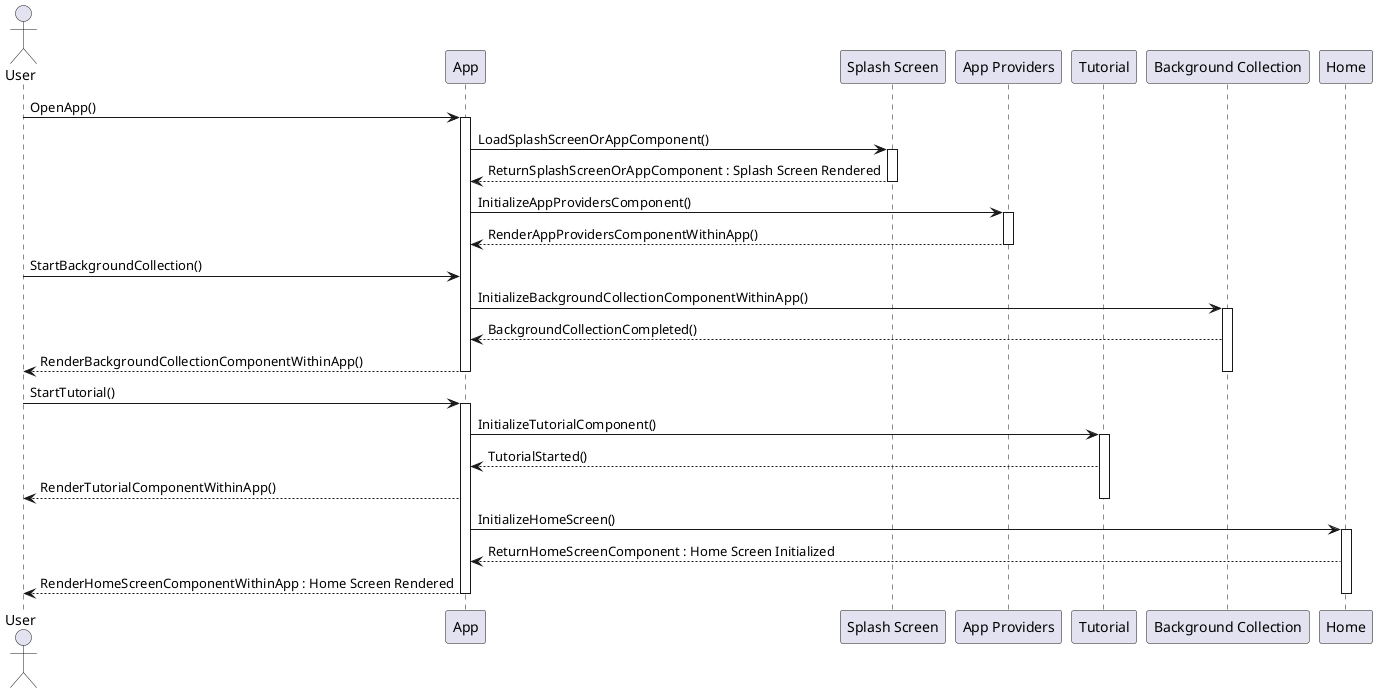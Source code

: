 @startuml SequenceStartUpPhase

actor "User" as U
participant "App" as A
participant "Splash Screen" as C
participant "App Providers" as B
participant "Tutorial" as T
participant "Background Collection" as BC
participant "Home" as D

U -> A: OpenApp()
activate A
A -> C: LoadSplashScreenOrAppComponent()
activate C
C --> A: ReturnSplashScreenOrAppComponent : Splash Screen Rendered 
deactivate C
A -> B: InitializeAppProvidersComponent()
activate B
B --> A: RenderAppProvidersComponentWithinApp()
deactivate B

U -> A: StartBackgroundCollection()
A -> BC: InitializeBackgroundCollectionComponentWithinApp()
activate BC
BC --> A: BackgroundCollectionCompleted()
A --> U: RenderBackgroundCollectionComponentWithinApp()
deactivate BC
deactivate A

U -> A: StartTutorial()
activate A
A -> T: InitializeTutorialComponent()
activate T
T --> A: TutorialStarted()
A --> U: RenderTutorialComponentWithinApp()
deactivate T

A -> D: InitializeHomeScreen()
activate D
D --> A: ReturnHomeScreenComponent : Home Screen Initialized
A --> U: RenderHomeScreenComponentWithinApp : Home Screen Rendered
deactivate D
deactivate A

@enduml
